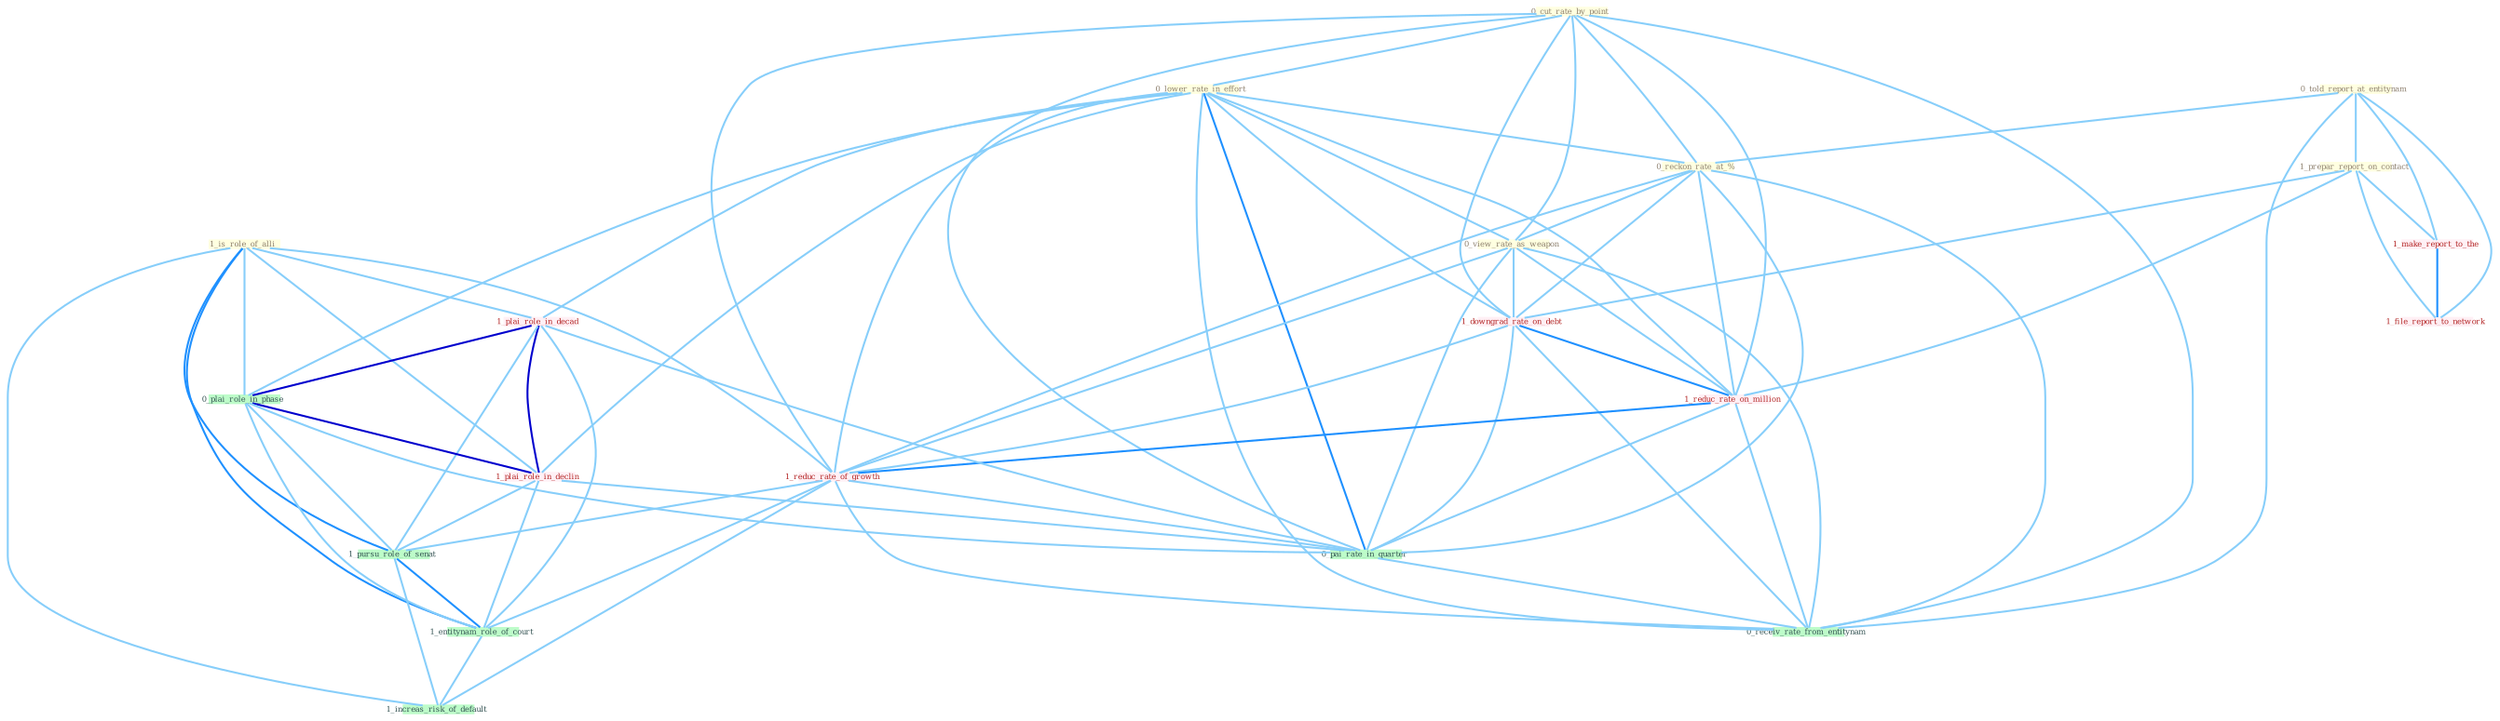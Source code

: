 Graph G{ 
    node
    [shape=polygon,style=filled,width=.5,height=.06,color="#BDFCC9",fixedsize=true,fontsize=4,
    fontcolor="#2f4f4f"];
    {node
    [color="#ffffe0", fontcolor="#8b7d6b"] "0_cut_rate_by_point " "0_lower_rate_in_effort " "0_told_report_at_entitynam " "1_prepar_report_on_contact " "1_is_role_of_alli " "0_reckon_rate_at_% " "0_view_rate_as_weapon "}
{node [color="#fff0f5", fontcolor="#b22222"] "1_downgrad_rate_on_debt " "1_reduc_rate_on_million " "1_plai_role_in_decad " "1_reduc_rate_of_growth " "1_make_report_to_the " "1_plai_role_in_declin " "1_file_report_to_network "}
edge [color="#B0E2FF"];

	"0_cut_rate_by_point " -- "0_lower_rate_in_effort " [w="1", color="#87cefa" ];
	"0_cut_rate_by_point " -- "0_reckon_rate_at_% " [w="1", color="#87cefa" ];
	"0_cut_rate_by_point " -- "0_view_rate_as_weapon " [w="1", color="#87cefa" ];
	"0_cut_rate_by_point " -- "1_downgrad_rate_on_debt " [w="1", color="#87cefa" ];
	"0_cut_rate_by_point " -- "1_reduc_rate_on_million " [w="1", color="#87cefa" ];
	"0_cut_rate_by_point " -- "1_reduc_rate_of_growth " [w="1", color="#87cefa" ];
	"0_cut_rate_by_point " -- "0_pai_rate_in_quarter " [w="1", color="#87cefa" ];
	"0_cut_rate_by_point " -- "0_receiv_rate_from_entitynam " [w="1", color="#87cefa" ];
	"0_lower_rate_in_effort " -- "0_reckon_rate_at_% " [w="1", color="#87cefa" ];
	"0_lower_rate_in_effort " -- "0_view_rate_as_weapon " [w="1", color="#87cefa" ];
	"0_lower_rate_in_effort " -- "1_downgrad_rate_on_debt " [w="1", color="#87cefa" ];
	"0_lower_rate_in_effort " -- "1_reduc_rate_on_million " [w="1", color="#87cefa" ];
	"0_lower_rate_in_effort " -- "1_plai_role_in_decad " [w="1", color="#87cefa" ];
	"0_lower_rate_in_effort " -- "0_plai_role_in_phase " [w="1", color="#87cefa" ];
	"0_lower_rate_in_effort " -- "1_reduc_rate_of_growth " [w="1", color="#87cefa" ];
	"0_lower_rate_in_effort " -- "1_plai_role_in_declin " [w="1", color="#87cefa" ];
	"0_lower_rate_in_effort " -- "0_pai_rate_in_quarter " [w="2", color="#1e90ff" , len=0.8];
	"0_lower_rate_in_effort " -- "0_receiv_rate_from_entitynam " [w="1", color="#87cefa" ];
	"0_told_report_at_entitynam " -- "1_prepar_report_on_contact " [w="1", color="#87cefa" ];
	"0_told_report_at_entitynam " -- "0_reckon_rate_at_% " [w="1", color="#87cefa" ];
	"0_told_report_at_entitynam " -- "1_make_report_to_the " [w="1", color="#87cefa" ];
	"0_told_report_at_entitynam " -- "1_file_report_to_network " [w="1", color="#87cefa" ];
	"0_told_report_at_entitynam " -- "0_receiv_rate_from_entitynam " [w="1", color="#87cefa" ];
	"1_prepar_report_on_contact " -- "1_downgrad_rate_on_debt " [w="1", color="#87cefa" ];
	"1_prepar_report_on_contact " -- "1_reduc_rate_on_million " [w="1", color="#87cefa" ];
	"1_prepar_report_on_contact " -- "1_make_report_to_the " [w="1", color="#87cefa" ];
	"1_prepar_report_on_contact " -- "1_file_report_to_network " [w="1", color="#87cefa" ];
	"1_is_role_of_alli " -- "1_plai_role_in_decad " [w="1", color="#87cefa" ];
	"1_is_role_of_alli " -- "0_plai_role_in_phase " [w="1", color="#87cefa" ];
	"1_is_role_of_alli " -- "1_reduc_rate_of_growth " [w="1", color="#87cefa" ];
	"1_is_role_of_alli " -- "1_plai_role_in_declin " [w="1", color="#87cefa" ];
	"1_is_role_of_alli " -- "1_pursu_role_of_senat " [w="2", color="#1e90ff" , len=0.8];
	"1_is_role_of_alli " -- "1_entitynam_role_of_court " [w="2", color="#1e90ff" , len=0.8];
	"1_is_role_of_alli " -- "1_increas_risk_of_default " [w="1", color="#87cefa" ];
	"0_reckon_rate_at_% " -- "0_view_rate_as_weapon " [w="1", color="#87cefa" ];
	"0_reckon_rate_at_% " -- "1_downgrad_rate_on_debt " [w="1", color="#87cefa" ];
	"0_reckon_rate_at_% " -- "1_reduc_rate_on_million " [w="1", color="#87cefa" ];
	"0_reckon_rate_at_% " -- "1_reduc_rate_of_growth " [w="1", color="#87cefa" ];
	"0_reckon_rate_at_% " -- "0_pai_rate_in_quarter " [w="1", color="#87cefa" ];
	"0_reckon_rate_at_% " -- "0_receiv_rate_from_entitynam " [w="1", color="#87cefa" ];
	"0_view_rate_as_weapon " -- "1_downgrad_rate_on_debt " [w="1", color="#87cefa" ];
	"0_view_rate_as_weapon " -- "1_reduc_rate_on_million " [w="1", color="#87cefa" ];
	"0_view_rate_as_weapon " -- "1_reduc_rate_of_growth " [w="1", color="#87cefa" ];
	"0_view_rate_as_weapon " -- "0_pai_rate_in_quarter " [w="1", color="#87cefa" ];
	"0_view_rate_as_weapon " -- "0_receiv_rate_from_entitynam " [w="1", color="#87cefa" ];
	"1_downgrad_rate_on_debt " -- "1_reduc_rate_on_million " [w="2", color="#1e90ff" , len=0.8];
	"1_downgrad_rate_on_debt " -- "1_reduc_rate_of_growth " [w="1", color="#87cefa" ];
	"1_downgrad_rate_on_debt " -- "0_pai_rate_in_quarter " [w="1", color="#87cefa" ];
	"1_downgrad_rate_on_debt " -- "0_receiv_rate_from_entitynam " [w="1", color="#87cefa" ];
	"1_reduc_rate_on_million " -- "1_reduc_rate_of_growth " [w="2", color="#1e90ff" , len=0.8];
	"1_reduc_rate_on_million " -- "0_pai_rate_in_quarter " [w="1", color="#87cefa" ];
	"1_reduc_rate_on_million " -- "0_receiv_rate_from_entitynam " [w="1", color="#87cefa" ];
	"1_plai_role_in_decad " -- "0_plai_role_in_phase " [w="3", color="#0000cd" , len=0.6];
	"1_plai_role_in_decad " -- "1_plai_role_in_declin " [w="3", color="#0000cd" , len=0.6];
	"1_plai_role_in_decad " -- "0_pai_rate_in_quarter " [w="1", color="#87cefa" ];
	"1_plai_role_in_decad " -- "1_pursu_role_of_senat " [w="1", color="#87cefa" ];
	"1_plai_role_in_decad " -- "1_entitynam_role_of_court " [w="1", color="#87cefa" ];
	"0_plai_role_in_phase " -- "1_plai_role_in_declin " [w="3", color="#0000cd" , len=0.6];
	"0_plai_role_in_phase " -- "0_pai_rate_in_quarter " [w="1", color="#87cefa" ];
	"0_plai_role_in_phase " -- "1_pursu_role_of_senat " [w="1", color="#87cefa" ];
	"0_plai_role_in_phase " -- "1_entitynam_role_of_court " [w="1", color="#87cefa" ];
	"1_reduc_rate_of_growth " -- "0_pai_rate_in_quarter " [w="1", color="#87cefa" ];
	"1_reduc_rate_of_growth " -- "1_pursu_role_of_senat " [w="1", color="#87cefa" ];
	"1_reduc_rate_of_growth " -- "1_entitynam_role_of_court " [w="1", color="#87cefa" ];
	"1_reduc_rate_of_growth " -- "0_receiv_rate_from_entitynam " [w="1", color="#87cefa" ];
	"1_reduc_rate_of_growth " -- "1_increas_risk_of_default " [w="1", color="#87cefa" ];
	"1_make_report_to_the " -- "1_file_report_to_network " [w="2", color="#1e90ff" , len=0.8];
	"1_plai_role_in_declin " -- "0_pai_rate_in_quarter " [w="1", color="#87cefa" ];
	"1_plai_role_in_declin " -- "1_pursu_role_of_senat " [w="1", color="#87cefa" ];
	"1_plai_role_in_declin " -- "1_entitynam_role_of_court " [w="1", color="#87cefa" ];
	"0_pai_rate_in_quarter " -- "0_receiv_rate_from_entitynam " [w="1", color="#87cefa" ];
	"1_pursu_role_of_senat " -- "1_entitynam_role_of_court " [w="2", color="#1e90ff" , len=0.8];
	"1_pursu_role_of_senat " -- "1_increas_risk_of_default " [w="1", color="#87cefa" ];
	"1_entitynam_role_of_court " -- "1_increas_risk_of_default " [w="1", color="#87cefa" ];
}